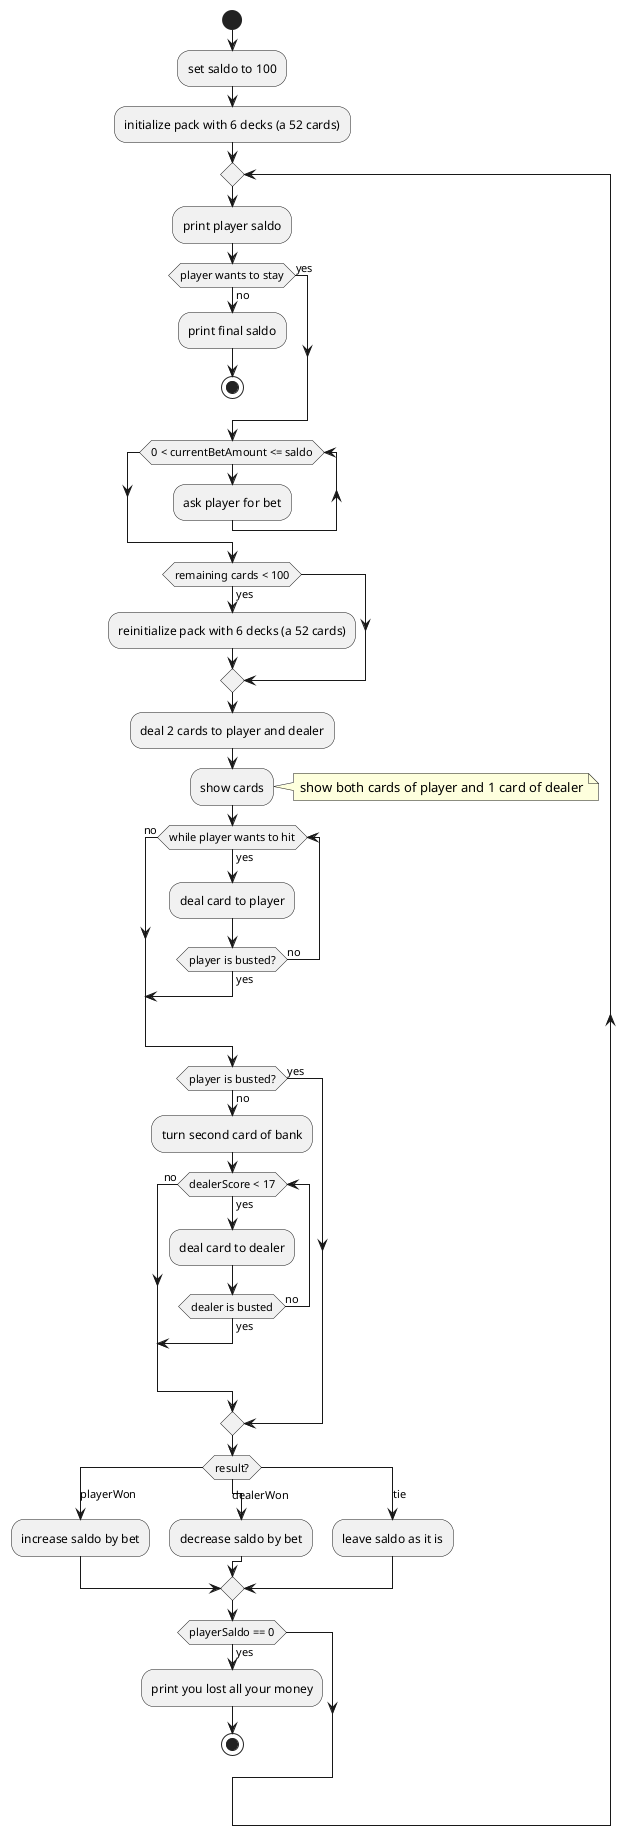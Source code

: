 @startuml
'https://plantuml.com/activity-diagram-beta

start

:set saldo to 100;
:initialize pack with 6 decks (a 52 cards);
repeat
    :print player saldo;
    if (player wants to stay) then (yes)
    else (no)
        :print final saldo;
        stop
    endif
    while (0 < currentBetAmount <= saldo)
        :ask player for bet;
    endwhile
    if (remaining cards < 100) then (yes)
        :reinitialize pack with 6 decks (a 52 cards);
    endif
    :deal 2 cards to player and dealer;
    :show cards;
    note right: show both cards of player and 1 card of dealer
    while (while player wants to hit) is (yes)
        :deal card to player;
        if (player is busted?) then (yes)
            break;
        else (no)
        endif
    endwhile (no)
    if (player is busted?) then (yes)
    else (no)
        :turn second card of bank;
        while (dealerScore < 17) is (yes)
            :deal card to dealer;
            if (dealer is busted) then (yes)
                break;
            else (no)
            endif
        endwhile (no)
    endif
    switch (result?)
    case (playerWon)
        :increase saldo by bet;
    case (dealerWon)
        :decrease saldo by bet;
    case (tie)
        :leave saldo as it is;
    endswitch
    if (playerSaldo == 0) then (yes)
        :print you lost all your money;
        stop
    endif
repeat while
@enduml
